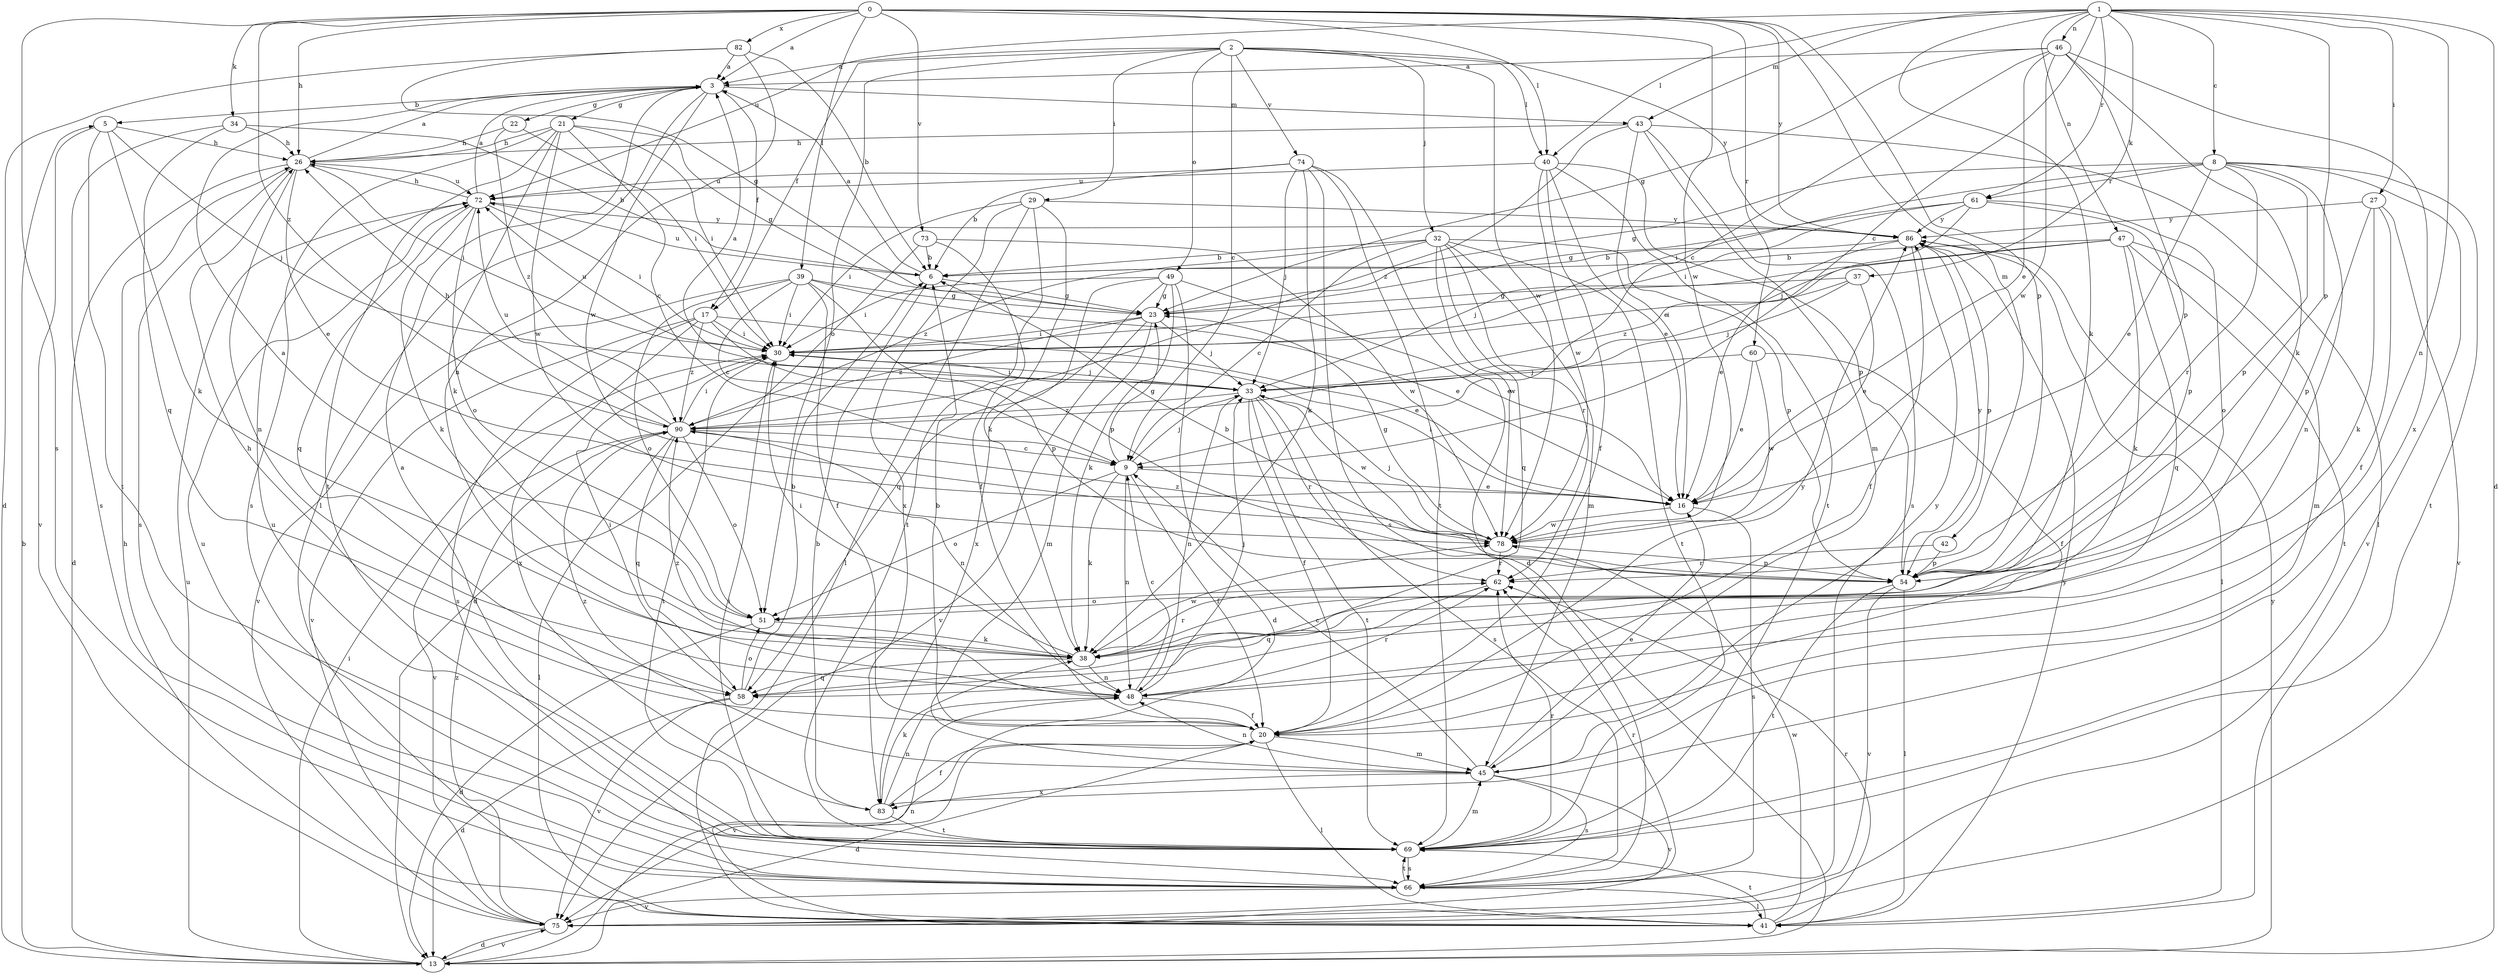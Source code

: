 strict digraph  {
0;
1;
2;
3;
5;
6;
8;
9;
13;
16;
17;
20;
21;
22;
23;
26;
27;
29;
30;
32;
33;
34;
37;
38;
39;
40;
41;
42;
43;
45;
46;
47;
48;
49;
51;
54;
58;
60;
61;
62;
66;
69;
72;
73;
74;
75;
78;
82;
83;
86;
90;
0 -> 3  [label=a];
0 -> 26  [label=h];
0 -> 34  [label=k];
0 -> 39  [label=l];
0 -> 40  [label=l];
0 -> 42  [label=m];
0 -> 54  [label=p];
0 -> 60  [label=r];
0 -> 66  [label=s];
0 -> 73  [label=v];
0 -> 78  [label=w];
0 -> 82  [label=x];
0 -> 86  [label=y];
0 -> 90  [label=z];
1 -> 8  [label=c];
1 -> 9  [label=c];
1 -> 13  [label=d];
1 -> 27  [label=i];
1 -> 37  [label=k];
1 -> 38  [label=k];
1 -> 40  [label=l];
1 -> 43  [label=m];
1 -> 46  [label=n];
1 -> 47  [label=n];
1 -> 48  [label=n];
1 -> 54  [label=p];
1 -> 61  [label=r];
1 -> 72  [label=u];
2 -> 3  [label=a];
2 -> 9  [label=c];
2 -> 17  [label=f];
2 -> 29  [label=i];
2 -> 32  [label=j];
2 -> 40  [label=l];
2 -> 49  [label=o];
2 -> 51  [label=o];
2 -> 74  [label=v];
2 -> 78  [label=w];
2 -> 86  [label=y];
3 -> 5  [label=b];
3 -> 17  [label=f];
3 -> 21  [label=g];
3 -> 22  [label=g];
3 -> 41  [label=l];
3 -> 43  [label=m];
3 -> 78  [label=w];
5 -> 26  [label=h];
5 -> 33  [label=j];
5 -> 38  [label=k];
5 -> 69  [label=t];
5 -> 75  [label=v];
6 -> 3  [label=a];
6 -> 23  [label=g];
6 -> 72  [label=u];
8 -> 16  [label=e];
8 -> 23  [label=g];
8 -> 30  [label=i];
8 -> 48  [label=n];
8 -> 54  [label=p];
8 -> 61  [label=r];
8 -> 62  [label=r];
8 -> 69  [label=t];
8 -> 75  [label=v];
9 -> 16  [label=e];
9 -> 20  [label=f];
9 -> 23  [label=g];
9 -> 33  [label=j];
9 -> 38  [label=k];
9 -> 48  [label=n];
9 -> 51  [label=o];
13 -> 5  [label=b];
13 -> 30  [label=i];
13 -> 72  [label=u];
13 -> 75  [label=v];
13 -> 86  [label=y];
16 -> 30  [label=i];
16 -> 66  [label=s];
16 -> 78  [label=w];
17 -> 16  [label=e];
17 -> 30  [label=i];
17 -> 54  [label=p];
17 -> 66  [label=s];
17 -> 75  [label=v];
17 -> 83  [label=x];
17 -> 90  [label=z];
20 -> 6  [label=b];
20 -> 13  [label=d];
20 -> 26  [label=h];
20 -> 41  [label=l];
20 -> 45  [label=m];
20 -> 75  [label=v];
20 -> 86  [label=y];
21 -> 9  [label=c];
21 -> 23  [label=g];
21 -> 26  [label=h];
21 -> 30  [label=i];
21 -> 38  [label=k];
21 -> 66  [label=s];
21 -> 69  [label=t];
21 -> 78  [label=w];
22 -> 26  [label=h];
22 -> 30  [label=i];
22 -> 90  [label=z];
23 -> 30  [label=i];
23 -> 33  [label=j];
23 -> 45  [label=m];
23 -> 75  [label=v];
23 -> 90  [label=z];
26 -> 3  [label=a];
26 -> 13  [label=d];
26 -> 16  [label=e];
26 -> 30  [label=i];
26 -> 48  [label=n];
26 -> 66  [label=s];
26 -> 72  [label=u];
27 -> 20  [label=f];
27 -> 38  [label=k];
27 -> 54  [label=p];
27 -> 75  [label=v];
27 -> 86  [label=y];
29 -> 30  [label=i];
29 -> 38  [label=k];
29 -> 41  [label=l];
29 -> 69  [label=t];
29 -> 83  [label=x];
29 -> 86  [label=y];
30 -> 33  [label=j];
30 -> 69  [label=t];
30 -> 72  [label=u];
32 -> 6  [label=b];
32 -> 9  [label=c];
32 -> 45  [label=m];
32 -> 54  [label=p];
32 -> 58  [label=q];
32 -> 62  [label=r];
32 -> 69  [label=t];
32 -> 78  [label=w];
32 -> 90  [label=z];
33 -> 3  [label=a];
33 -> 20  [label=f];
33 -> 30  [label=i];
33 -> 48  [label=n];
33 -> 62  [label=r];
33 -> 66  [label=s];
33 -> 69  [label=t];
33 -> 78  [label=w];
33 -> 90  [label=z];
34 -> 6  [label=b];
34 -> 26  [label=h];
34 -> 58  [label=q];
34 -> 66  [label=s];
37 -> 16  [label=e];
37 -> 23  [label=g];
37 -> 30  [label=i];
37 -> 33  [label=j];
38 -> 30  [label=i];
38 -> 48  [label=n];
38 -> 58  [label=q];
38 -> 62  [label=r];
38 -> 78  [label=w];
39 -> 9  [label=c];
39 -> 16  [label=e];
39 -> 20  [label=f];
39 -> 23  [label=g];
39 -> 30  [label=i];
39 -> 51  [label=o];
39 -> 54  [label=p];
39 -> 75  [label=v];
40 -> 16  [label=e];
40 -> 20  [label=f];
40 -> 54  [label=p];
40 -> 69  [label=t];
40 -> 72  [label=u];
40 -> 78  [label=w];
41 -> 26  [label=h];
41 -> 48  [label=n];
41 -> 62  [label=r];
41 -> 69  [label=t];
41 -> 78  [label=w];
41 -> 86  [label=y];
42 -> 54  [label=p];
42 -> 62  [label=r];
43 -> 16  [label=e];
43 -> 26  [label=h];
43 -> 41  [label=l];
43 -> 45  [label=m];
43 -> 66  [label=s];
43 -> 90  [label=z];
45 -> 9  [label=c];
45 -> 16  [label=e];
45 -> 48  [label=n];
45 -> 66  [label=s];
45 -> 75  [label=v];
45 -> 83  [label=x];
45 -> 86  [label=y];
45 -> 90  [label=z];
46 -> 3  [label=a];
46 -> 9  [label=c];
46 -> 16  [label=e];
46 -> 23  [label=g];
46 -> 38  [label=k];
46 -> 54  [label=p];
46 -> 78  [label=w];
46 -> 83  [label=x];
47 -> 6  [label=b];
47 -> 33  [label=j];
47 -> 38  [label=k];
47 -> 45  [label=m];
47 -> 58  [label=q];
47 -> 69  [label=t];
47 -> 90  [label=z];
48 -> 9  [label=c];
48 -> 20  [label=f];
48 -> 33  [label=j];
48 -> 62  [label=r];
48 -> 90  [label=z];
49 -> 13  [label=d];
49 -> 16  [label=e];
49 -> 23  [label=g];
49 -> 30  [label=i];
49 -> 38  [label=k];
49 -> 58  [label=q];
49 -> 83  [label=x];
51 -> 3  [label=a];
51 -> 13  [label=d];
51 -> 38  [label=k];
54 -> 6  [label=b];
54 -> 41  [label=l];
54 -> 69  [label=t];
54 -> 75  [label=v];
54 -> 86  [label=y];
58 -> 6  [label=b];
58 -> 13  [label=d];
58 -> 30  [label=i];
58 -> 51  [label=o];
58 -> 75  [label=v];
60 -> 16  [label=e];
60 -> 20  [label=f];
60 -> 33  [label=j];
60 -> 78  [label=w];
61 -> 23  [label=g];
61 -> 30  [label=i];
61 -> 33  [label=j];
61 -> 51  [label=o];
61 -> 54  [label=p];
61 -> 86  [label=y];
62 -> 51  [label=o];
62 -> 58  [label=q];
66 -> 41  [label=l];
66 -> 62  [label=r];
66 -> 69  [label=t];
66 -> 72  [label=u];
66 -> 75  [label=v];
69 -> 3  [label=a];
69 -> 30  [label=i];
69 -> 45  [label=m];
69 -> 62  [label=r];
69 -> 66  [label=s];
69 -> 72  [label=u];
72 -> 3  [label=a];
72 -> 26  [label=h];
72 -> 30  [label=i];
72 -> 38  [label=k];
72 -> 51  [label=o];
72 -> 58  [label=q];
72 -> 86  [label=y];
73 -> 6  [label=b];
73 -> 13  [label=d];
73 -> 20  [label=f];
73 -> 78  [label=w];
74 -> 6  [label=b];
74 -> 13  [label=d];
74 -> 33  [label=j];
74 -> 38  [label=k];
74 -> 66  [label=s];
74 -> 69  [label=t];
74 -> 72  [label=u];
75 -> 13  [label=d];
75 -> 90  [label=z];
78 -> 23  [label=g];
78 -> 33  [label=j];
78 -> 54  [label=p];
78 -> 62  [label=r];
78 -> 90  [label=z];
82 -> 3  [label=a];
82 -> 6  [label=b];
82 -> 13  [label=d];
82 -> 23  [label=g];
82 -> 48  [label=n];
83 -> 6  [label=b];
83 -> 20  [label=f];
83 -> 38  [label=k];
83 -> 48  [label=n];
83 -> 69  [label=t];
86 -> 6  [label=b];
86 -> 16  [label=e];
86 -> 20  [label=f];
86 -> 41  [label=l];
86 -> 54  [label=p];
90 -> 9  [label=c];
90 -> 26  [label=h];
90 -> 30  [label=i];
90 -> 41  [label=l];
90 -> 48  [label=n];
90 -> 51  [label=o];
90 -> 58  [label=q];
90 -> 72  [label=u];
90 -> 75  [label=v];
}

